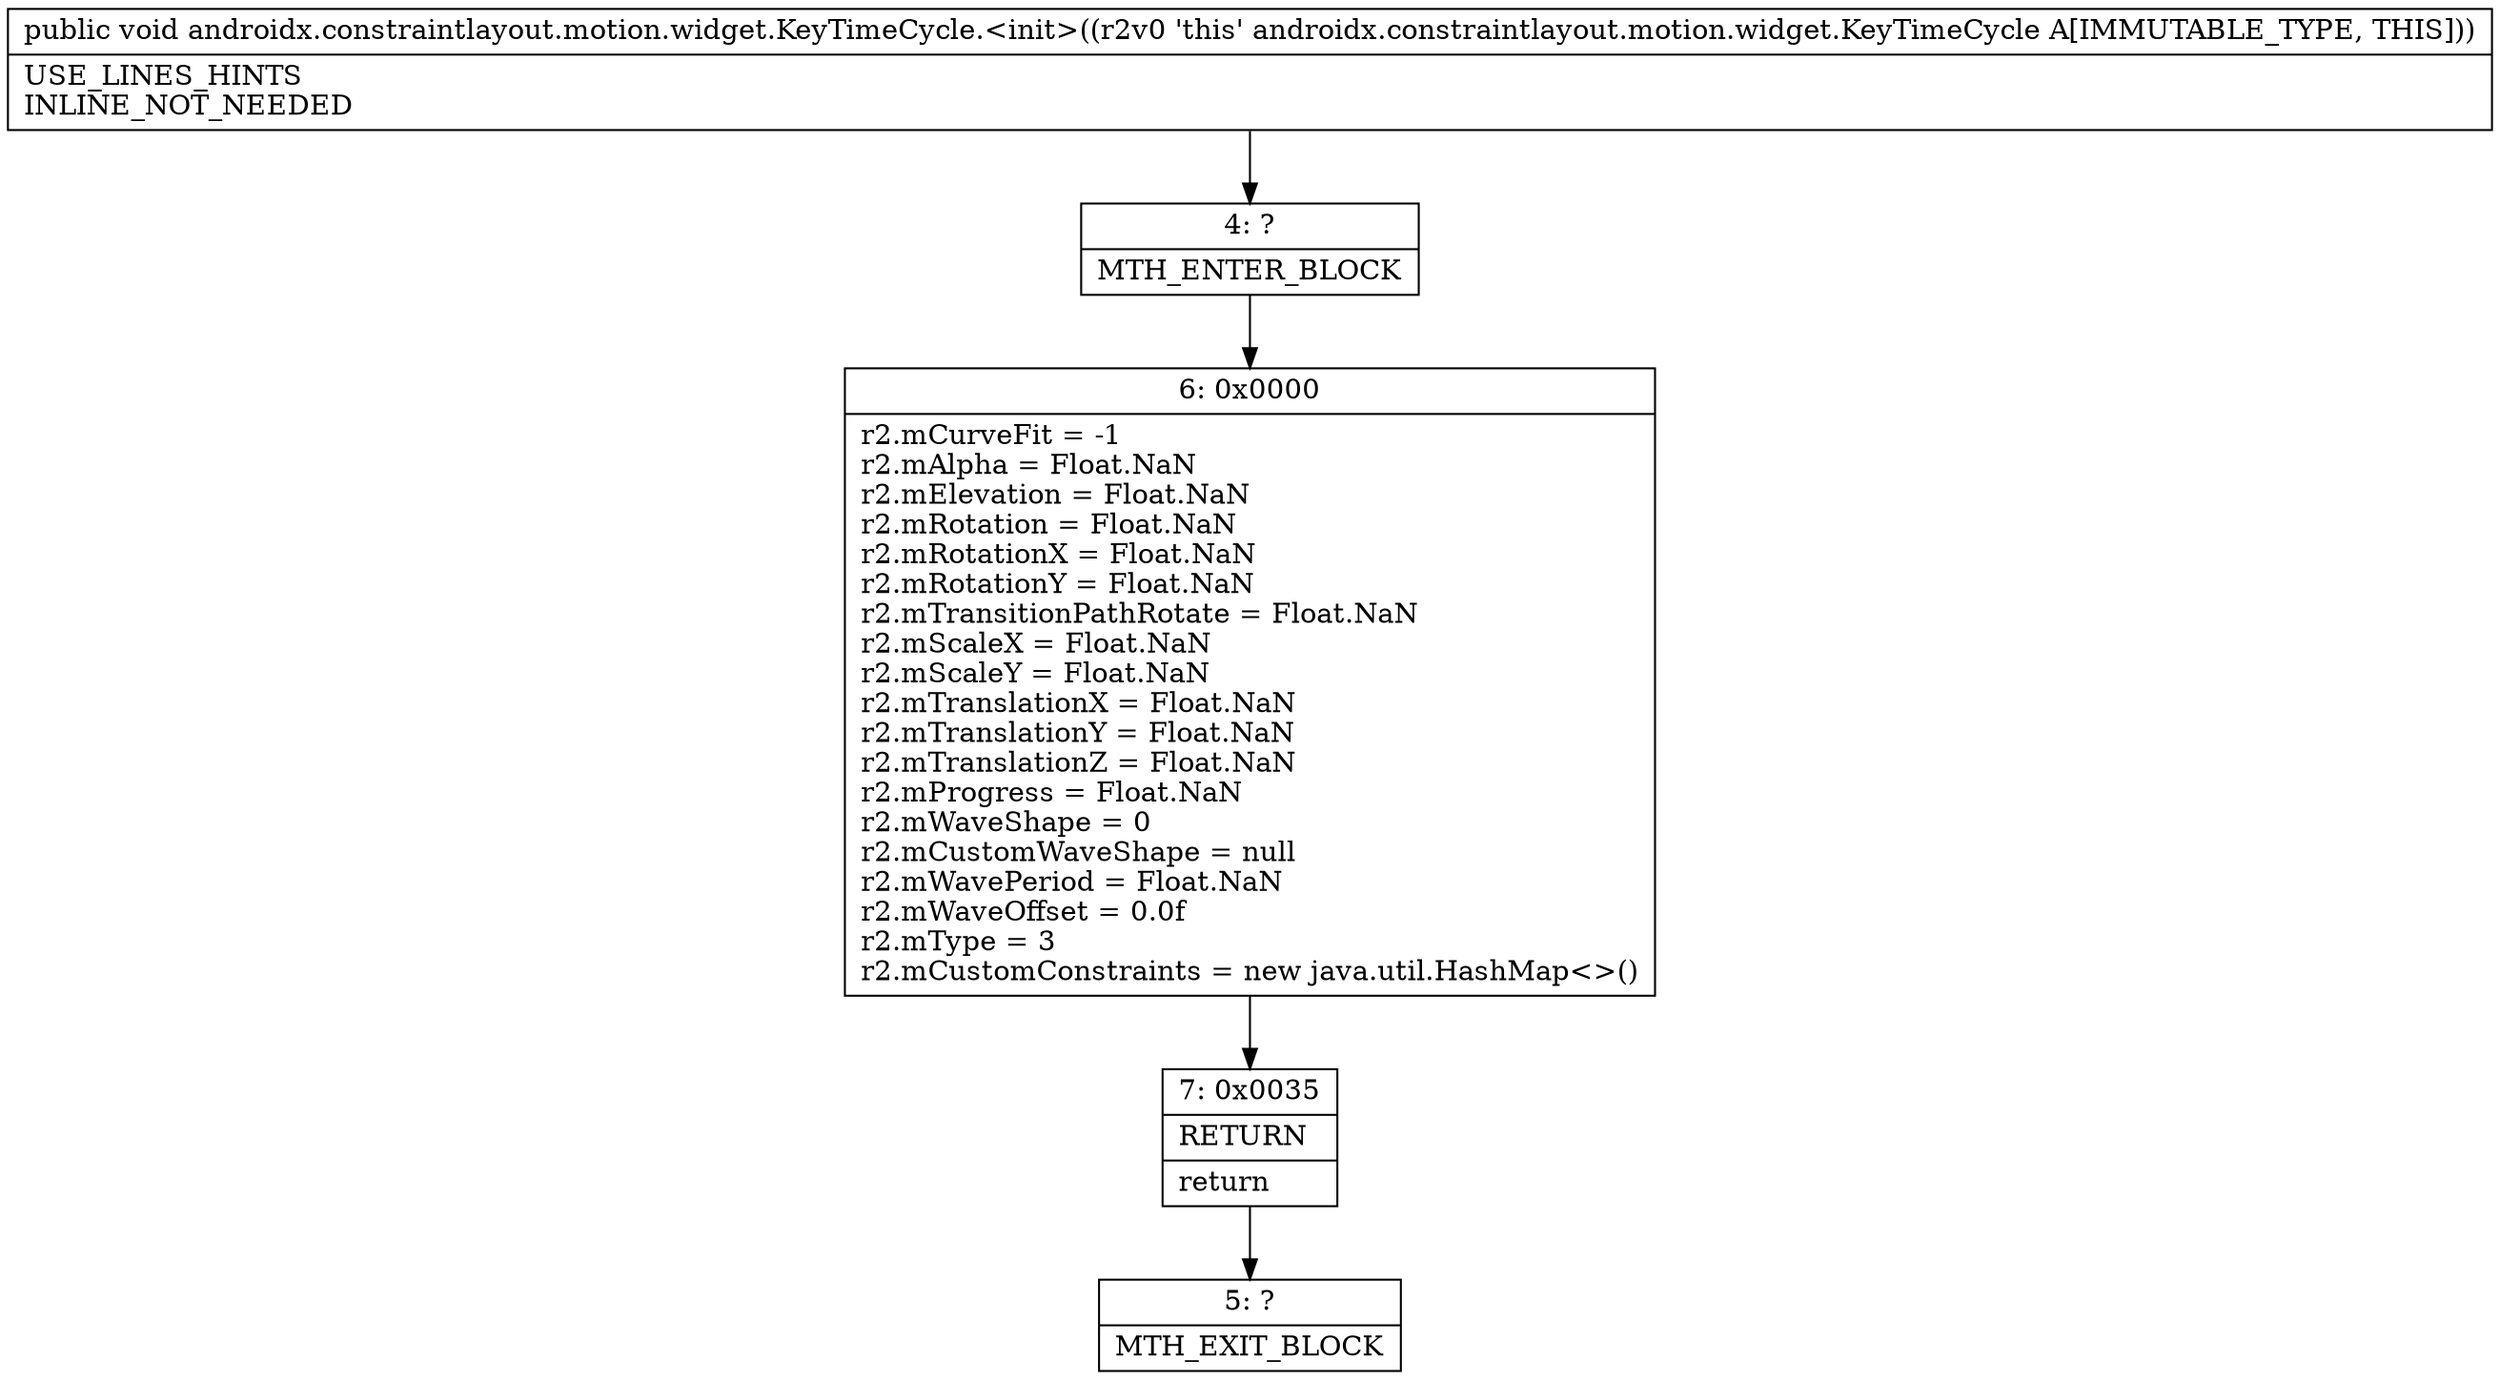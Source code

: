 digraph "CFG forandroidx.constraintlayout.motion.widget.KeyTimeCycle.\<init\>()V" {
Node_4 [shape=record,label="{4\:\ ?|MTH_ENTER_BLOCK\l}"];
Node_6 [shape=record,label="{6\:\ 0x0000|r2.mCurveFit = \-1\lr2.mAlpha = Float.NaN\lr2.mElevation = Float.NaN\lr2.mRotation = Float.NaN\lr2.mRotationX = Float.NaN\lr2.mRotationY = Float.NaN\lr2.mTransitionPathRotate = Float.NaN\lr2.mScaleX = Float.NaN\lr2.mScaleY = Float.NaN\lr2.mTranslationX = Float.NaN\lr2.mTranslationY = Float.NaN\lr2.mTranslationZ = Float.NaN\lr2.mProgress = Float.NaN\lr2.mWaveShape = 0\lr2.mCustomWaveShape = null\lr2.mWavePeriod = Float.NaN\lr2.mWaveOffset = 0.0f\lr2.mType = 3\lr2.mCustomConstraints = new java.util.HashMap\<\>()\l}"];
Node_7 [shape=record,label="{7\:\ 0x0035|RETURN\l|return\l}"];
Node_5 [shape=record,label="{5\:\ ?|MTH_EXIT_BLOCK\l}"];
MethodNode[shape=record,label="{public void androidx.constraintlayout.motion.widget.KeyTimeCycle.\<init\>((r2v0 'this' androidx.constraintlayout.motion.widget.KeyTimeCycle A[IMMUTABLE_TYPE, THIS]))  | USE_LINES_HINTS\lINLINE_NOT_NEEDED\l}"];
MethodNode -> Node_4;Node_4 -> Node_6;
Node_6 -> Node_7;
Node_7 -> Node_5;
}

